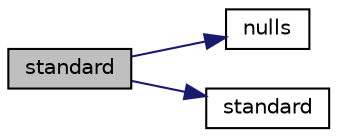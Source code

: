 digraph "standard"
{
 // INTERACTIVE_SVG=YES
 // LATEX_PDF_SIZE
  edge [fontname="Helvetica",fontsize="10",labelfontname="Helvetica",labelfontsize="10"];
  node [fontname="Helvetica",fontsize="10",shape=record];
  rankdir="LR";
  Node1 [label="standard",height=0.2,width=0.4,color="black", fillcolor="grey75", style="filled", fontcolor="black",tooltip=" "];
  Node1 -> Node2 [color="midnightblue",fontsize="10",style="solid",fontname="Helvetica"];
  Node2 [label="nulls",height=0.2,width=0.4,color="black", fillcolor="white", style="filled",URL="$main_8cxx.html#a1eb870ce83f6fb92a4bc20174e2d8c28",tooltip=" "];
  Node1 -> Node3 [color="midnightblue",fontsize="10",style="solid",fontname="Helvetica"];
  Node3 [label="standard",height=0.2,width=0.4,color="black", fillcolor="white", style="filled",URL="$main_8cxx.html#a2adf3a885fd3aef43e30d96edb8456c8",tooltip=" "];
}
